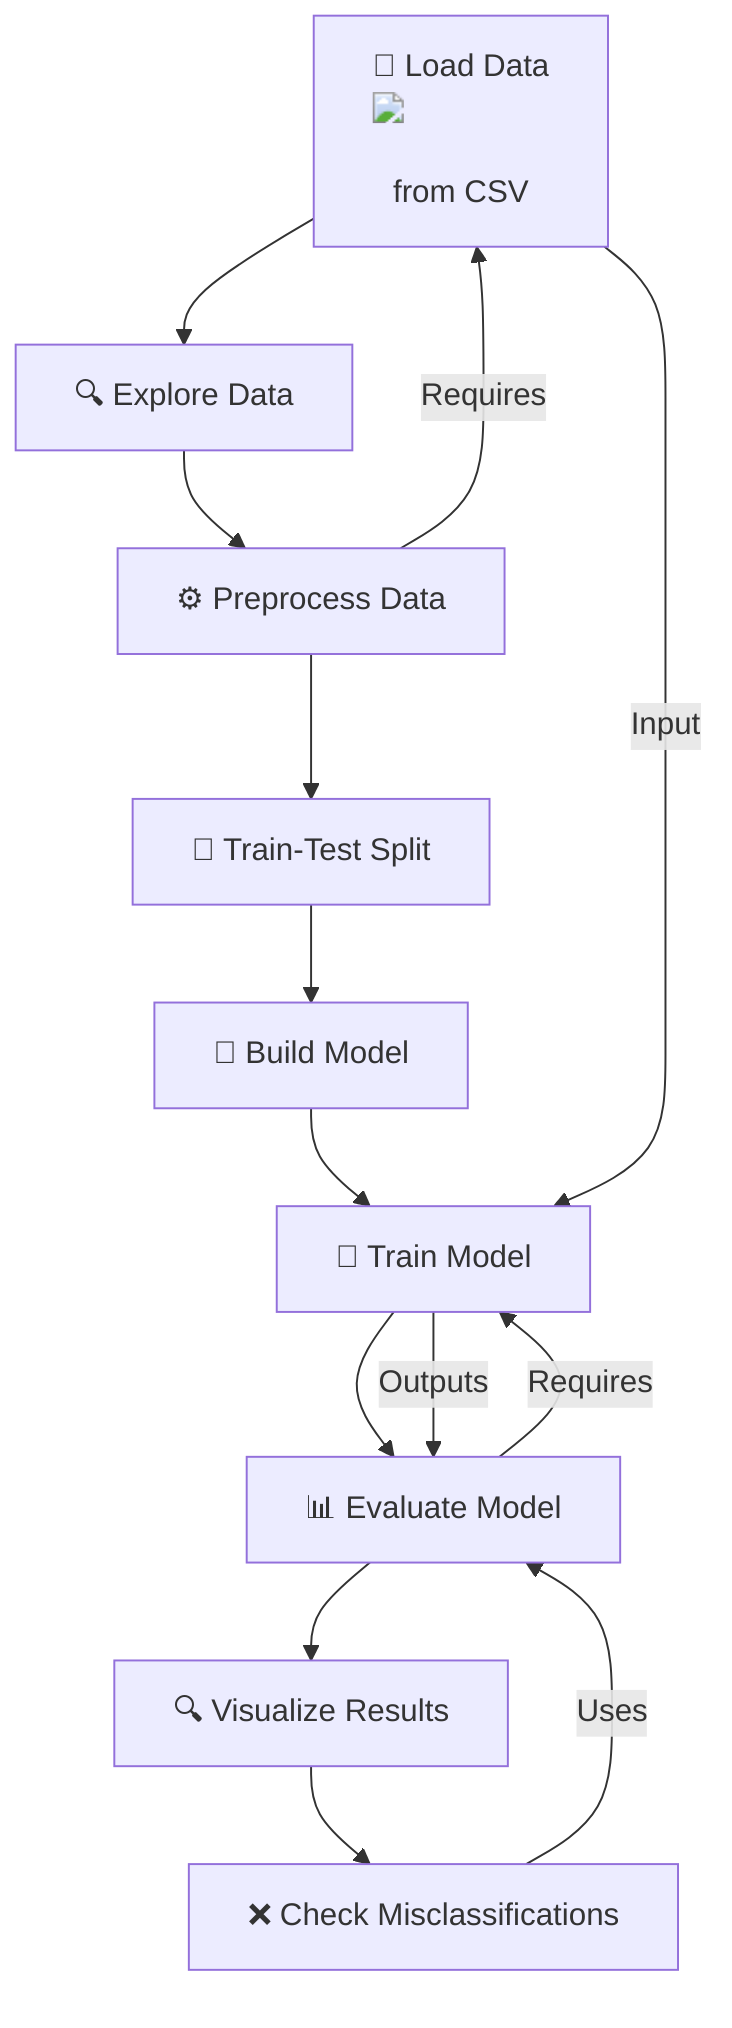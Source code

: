 flowchart TD
    A["📂 Load Data\n<img src='file.svg' /> <br/> from CSV"] --> B["🔍 Explore Data"]
    B --> C["⚙️ Preprocess Data"]
    C --> D["🔷 Train-Test Split"]
    D --> E["🧠 Build Model"]
    E --> F["🔄 Train Model"]
    F --> G["📊 Evaluate Model"]
    G --> H["🔍 Visualize Results"]
    H --> I["❌ Check Misclassifications"]
    
    A -->|Input| F
    C -->|Requires| A
    G -->|Requires| F
    F -->|Outputs| G
    I -->|Uses| G